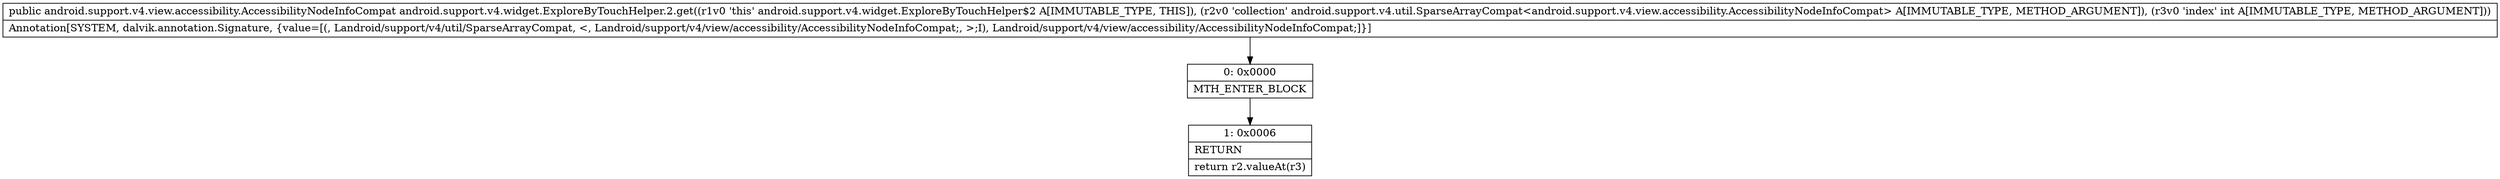 digraph "CFG forandroid.support.v4.widget.ExploreByTouchHelper.2.get(Landroid\/support\/v4\/util\/SparseArrayCompat;I)Landroid\/support\/v4\/view\/accessibility\/AccessibilityNodeInfoCompat;" {
Node_0 [shape=record,label="{0\:\ 0x0000|MTH_ENTER_BLOCK\l}"];
Node_1 [shape=record,label="{1\:\ 0x0006|RETURN\l|return r2.valueAt(r3)\l}"];
MethodNode[shape=record,label="{public android.support.v4.view.accessibility.AccessibilityNodeInfoCompat android.support.v4.widget.ExploreByTouchHelper.2.get((r1v0 'this' android.support.v4.widget.ExploreByTouchHelper$2 A[IMMUTABLE_TYPE, THIS]), (r2v0 'collection' android.support.v4.util.SparseArrayCompat\<android.support.v4.view.accessibility.AccessibilityNodeInfoCompat\> A[IMMUTABLE_TYPE, METHOD_ARGUMENT]), (r3v0 'index' int A[IMMUTABLE_TYPE, METHOD_ARGUMENT]))  | Annotation[SYSTEM, dalvik.annotation.Signature, \{value=[(, Landroid\/support\/v4\/util\/SparseArrayCompat, \<, Landroid\/support\/v4\/view\/accessibility\/AccessibilityNodeInfoCompat;, \>;I), Landroid\/support\/v4\/view\/accessibility\/AccessibilityNodeInfoCompat;]\}]\l}"];
MethodNode -> Node_0;
Node_0 -> Node_1;
}


